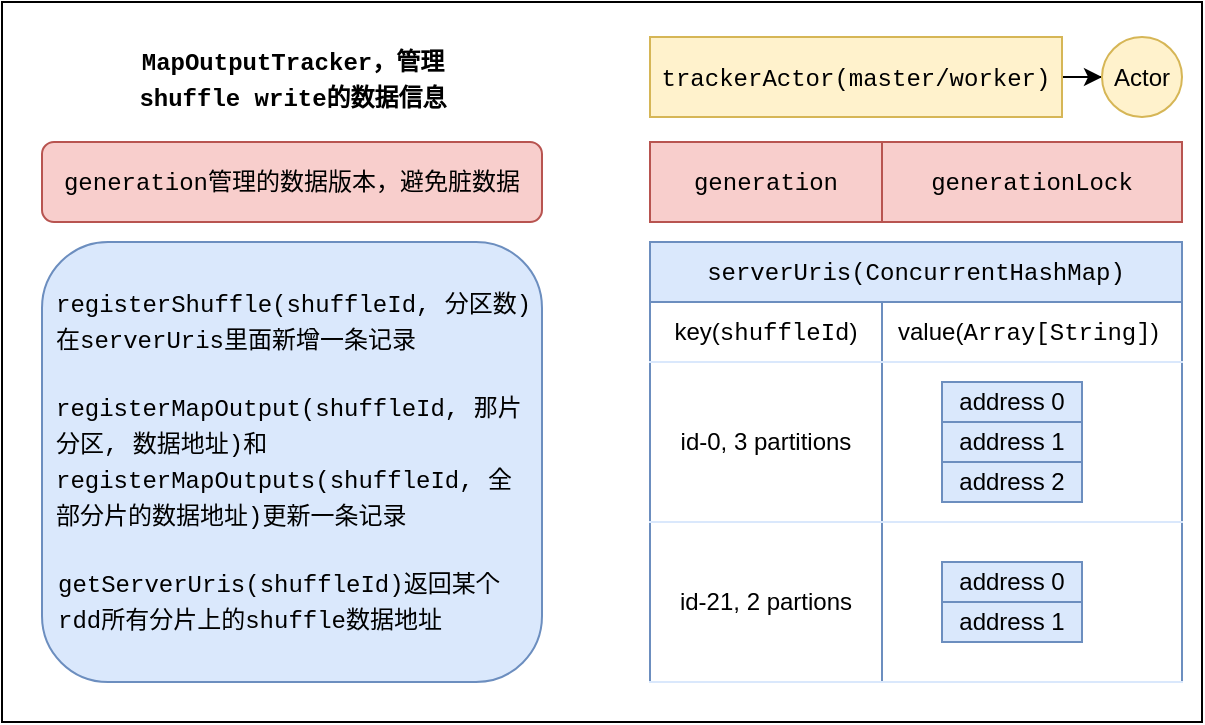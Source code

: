<mxfile version="14.5.1" type="device"><diagram id="UmdvxK8GTpdWdrPhkUXe" name="第 1 页"><mxGraphModel dx="1106" dy="761" grid="1" gridSize="10" guides="1" tooltips="1" connect="1" arrows="1" fold="1" page="0" pageScale="1" pageWidth="827" pageHeight="1169" math="0" shadow="0"><root><mxCell id="0"/><mxCell id="1" parent="0"/><mxCell id="0lRDy9MaqqWMHyYmMJVF-1" value="" style="rounded=0;whiteSpace=wrap;html=1;" parent="1" vertex="1"><mxGeometry y="200" width="600" height="360" as="geometry"/></mxCell><mxCell id="0lRDy9MaqqWMHyYmMJVF-4" value="&lt;div style=&quot;font-family: &amp;#34;menlo&amp;#34; , &amp;#34;monaco&amp;#34; , &amp;#34;courier new&amp;#34; , monospace ; font-weight: normal ; line-height: 18px&quot;&gt;serverUris(&lt;span style=&quot;font-family: &amp;#34;menlo&amp;#34; , &amp;#34;monaco&amp;#34; , &amp;#34;courier new&amp;#34; , monospace&quot;&gt;ConcurrentHashMap&lt;/span&gt;)&lt;/div&gt;" style="shape=table;html=1;whiteSpace=wrap;startSize=30;container=1;collapsible=0;childLayout=tableLayout;fixedRows=1;rowLines=0;fontStyle=1;align=center;fillColor=#dae8fc;strokeColor=#6c8ebf;" parent="1" vertex="1"><mxGeometry x="324" y="320" width="266" height="220" as="geometry"/></mxCell><mxCell id="0lRDy9MaqqWMHyYmMJVF-5" value="" style="shape=partialRectangle;html=1;whiteSpace=wrap;collapsible=0;dropTarget=0;pointerEvents=0;fillColor=none;top=0;left=0;bottom=1;right=0;points=[[0,0.5],[1,0.5]];portConstraint=eastwest;strokeColor=#DAE8FC;" parent="0lRDy9MaqqWMHyYmMJVF-4" vertex="1"><mxGeometry y="30" width="266" height="30" as="geometry"/></mxCell><mxCell id="0lRDy9MaqqWMHyYmMJVF-6" value="key(&lt;span style=&quot;background-color: rgb(255, 255, 255); font-family: menlo, monaco, &amp;quot;courier new&amp;quot;, monospace;&quot;&gt;shuffleId&lt;/span&gt;&lt;span&gt;)&lt;/span&gt;" style="shape=partialRectangle;html=1;whiteSpace=wrap;connectable=0;fillColor=none;top=0;left=0;bottom=0;right=0;overflow=hidden;" parent="0lRDy9MaqqWMHyYmMJVF-5" vertex="1"><mxGeometry width="116" height="30" as="geometry"/></mxCell><mxCell id="0lRDy9MaqqWMHyYmMJVF-7" value="value(&lt;span style=&quot;font-family: menlo, monaco, &amp;quot;courier new&amp;quot;, monospace;&quot;&gt;Array&lt;/span&gt;&lt;span style=&quot;background-color: rgb(255 , 255 , 255) ; font-family: &amp;quot;menlo&amp;quot; , &amp;quot;monaco&amp;quot; , &amp;quot;courier new&amp;quot; , monospace&quot;&gt;[&lt;/span&gt;&lt;span style=&quot;font-family: menlo, monaco, &amp;quot;courier new&amp;quot;, monospace;&quot;&gt;String&lt;/span&gt;&lt;span style=&quot;background-color: rgb(255 , 255 , 255) ; font-family: &amp;quot;menlo&amp;quot; , &amp;quot;monaco&amp;quot; , &amp;quot;courier new&amp;quot; , monospace&quot;&gt;]&lt;/span&gt;&lt;span&gt;)&lt;/span&gt;" style="shape=partialRectangle;html=1;whiteSpace=wrap;connectable=0;fillColor=none;top=0;left=0;bottom=0;right=0;align=left;spacingLeft=6;overflow=hidden;" parent="0lRDy9MaqqWMHyYmMJVF-5" vertex="1"><mxGeometry x="116" width="150" height="30" as="geometry"/></mxCell><mxCell id="0lRDy9MaqqWMHyYmMJVF-30" value="" style="shape=partialRectangle;html=1;whiteSpace=wrap;collapsible=0;dropTarget=0;pointerEvents=0;fillColor=none;top=0;left=0;bottom=1;right=0;points=[[0,0.5],[1,0.5]];portConstraint=eastwest;strokeColor=#DAE8FC;" parent="0lRDy9MaqqWMHyYmMJVF-4" vertex="1"><mxGeometry y="60" width="266" height="80" as="geometry"/></mxCell><mxCell id="0lRDy9MaqqWMHyYmMJVF-31" value="id-0, 3 partitions" style="shape=partialRectangle;html=1;whiteSpace=wrap;connectable=0;fillColor=none;top=0;left=0;bottom=0;right=0;overflow=hidden;strokeColor=#DAE8FC;" parent="0lRDy9MaqqWMHyYmMJVF-30" vertex="1"><mxGeometry width="116" height="80" as="geometry"/></mxCell><mxCell id="0lRDy9MaqqWMHyYmMJVF-32" value="" style="shape=partialRectangle;html=1;whiteSpace=wrap;connectable=0;fillColor=none;top=0;left=0;bottom=0;right=0;align=left;spacingLeft=6;overflow=hidden;strokeColor=#DAE8FC;" parent="0lRDy9MaqqWMHyYmMJVF-30" vertex="1"><mxGeometry x="116" width="150" height="80" as="geometry"/></mxCell><mxCell id="0lRDy9MaqqWMHyYmMJVF-33" value="" style="shape=partialRectangle;html=1;whiteSpace=wrap;collapsible=0;dropTarget=0;pointerEvents=0;fillColor=none;top=0;left=0;bottom=1;right=0;points=[[0,0.5],[1,0.5]];portConstraint=eastwest;strokeColor=#DAE8FC;" parent="0lRDy9MaqqWMHyYmMJVF-4" vertex="1"><mxGeometry y="140" width="266" height="80" as="geometry"/></mxCell><mxCell id="0lRDy9MaqqWMHyYmMJVF-34" value="id-21, 2 partions" style="shape=partialRectangle;html=1;whiteSpace=wrap;connectable=0;fillColor=none;top=0;left=0;bottom=0;right=0;overflow=hidden;" parent="0lRDy9MaqqWMHyYmMJVF-33" vertex="1"><mxGeometry width="116" height="80" as="geometry"/></mxCell><mxCell id="0lRDy9MaqqWMHyYmMJVF-35" value="" style="shape=partialRectangle;html=1;whiteSpace=wrap;connectable=0;fillColor=none;top=0;left=0;bottom=0;right=0;align=left;spacingLeft=6;overflow=hidden;" parent="0lRDy9MaqqWMHyYmMJVF-33" vertex="1"><mxGeometry x="116" width="150" height="80" as="geometry"/></mxCell><mxCell id="0lRDy9MaqqWMHyYmMJVF-64" value="address 0" style="rounded=0;whiteSpace=wrap;html=1;fillColor=#dae8fc;strokeColor=#6c8ebf;" parent="1" vertex="1"><mxGeometry x="470" y="390" width="70" height="20" as="geometry"/></mxCell><mxCell id="0lRDy9MaqqWMHyYmMJVF-66" value="address 1" style="rounded=0;whiteSpace=wrap;html=1;fillColor=#dae8fc;strokeColor=#6c8ebf;" parent="1" vertex="1"><mxGeometry x="470" y="410" width="70" height="20" as="geometry"/></mxCell><mxCell id="0lRDy9MaqqWMHyYmMJVF-67" value="address 0" style="rounded=0;whiteSpace=wrap;html=1;fillColor=#dae8fc;strokeColor=#6c8ebf;" parent="1" vertex="1"><mxGeometry x="470" y="480" width="70" height="20" as="geometry"/></mxCell><mxCell id="0lRDy9MaqqWMHyYmMJVF-68" value="address 2" style="rounded=0;whiteSpace=wrap;html=1;fillColor=#dae8fc;strokeColor=#6c8ebf;" parent="1" vertex="1"><mxGeometry x="470" y="430" width="70" height="20" as="geometry"/></mxCell><mxCell id="0lRDy9MaqqWMHyYmMJVF-69" value="address 1" style="rounded=0;whiteSpace=wrap;html=1;fillColor=#dae8fc;strokeColor=#6c8ebf;" parent="1" vertex="1"><mxGeometry x="470" y="500" width="70" height="20" as="geometry"/></mxCell><mxCell id="0lRDy9MaqqWMHyYmMJVF-70" value="" style="shape=table;html=1;whiteSpace=wrap;startSize=0;container=1;collapsible=0;childLayout=tableLayout;fillColor=#f8cecc;strokeColor=#b85450;" parent="1" vertex="1"><mxGeometry x="324" y="270" width="266" height="40" as="geometry"/></mxCell><mxCell id="0lRDy9MaqqWMHyYmMJVF-71" value="" style="shape=partialRectangle;html=1;whiteSpace=wrap;collapsible=0;dropTarget=0;pointerEvents=0;fillColor=none;top=0;left=0;bottom=0;right=0;points=[[0,0.5],[1,0.5]];portConstraint=eastwest;" parent="0lRDy9MaqqWMHyYmMJVF-70" vertex="1"><mxGeometry width="266" height="40" as="geometry"/></mxCell><mxCell id="0lRDy9MaqqWMHyYmMJVF-72" value="&lt;div style=&quot;font-family: &amp;#34;menlo&amp;#34; , &amp;#34;monaco&amp;#34; , &amp;#34;courier new&amp;#34; , monospace ; line-height: 18px&quot;&gt;generation&lt;/div&gt;" style="shape=partialRectangle;html=1;whiteSpace=wrap;connectable=0;fillColor=none;top=0;left=0;bottom=0;right=0;overflow=hidden;" parent="0lRDy9MaqqWMHyYmMJVF-71" vertex="1"><mxGeometry width="116" height="40" as="geometry"/></mxCell><mxCell id="0lRDy9MaqqWMHyYmMJVF-73" value="&lt;div style=&quot;font-family: &amp;#34;menlo&amp;#34; , &amp;#34;monaco&amp;#34; , &amp;#34;courier new&amp;#34; , monospace ; line-height: 18px&quot;&gt;generationLock&lt;/div&gt;" style="shape=partialRectangle;html=1;whiteSpace=wrap;connectable=0;fillColor=none;top=0;left=0;bottom=0;right=0;overflow=hidden;" parent="0lRDy9MaqqWMHyYmMJVF-71" vertex="1"><mxGeometry x="116" width="150" height="40" as="geometry"/></mxCell><mxCell id="Im0Ug80mUv1NuEdAgBRp-1" value="" style="edgeStyle=orthogonalEdgeStyle;rounded=0;orthogonalLoop=1;jettySize=auto;html=1;" parent="1" source="0lRDy9MaqqWMHyYmMJVF-83" target="0lRDy9MaqqWMHyYmMJVF-85" edge="1"><mxGeometry relative="1" as="geometry"/></mxCell><mxCell id="0lRDy9MaqqWMHyYmMJVF-83" value="&lt;div style=&quot;font-family: &amp;#34;menlo&amp;#34; , &amp;#34;monaco&amp;#34; , &amp;#34;courier new&amp;#34; , monospace ; line-height: 18px&quot;&gt;trackerActor(master/worker)&lt;/div&gt;" style="rounded=0;whiteSpace=wrap;html=1;fillColor=#fff2cc;strokeColor=#d6b656;" parent="1" vertex="1"><mxGeometry x="324" y="217.5" width="206" height="40" as="geometry"/></mxCell><mxCell id="0lRDy9MaqqWMHyYmMJVF-85" value="Actor" style="ellipse;whiteSpace=wrap;html=1;fillColor=#fff2cc;strokeColor=#d6b656;" parent="1" vertex="1"><mxGeometry x="550" y="217.5" width="40" height="40" as="geometry"/></mxCell><mxCell id="0lRDy9MaqqWMHyYmMJVF-86" value="&lt;div style=&quot;font-family: &amp;#34;menlo&amp;#34; , &amp;#34;monaco&amp;#34; , &amp;#34;courier new&amp;#34; , monospace ; line-height: 18px&quot;&gt;&lt;div style=&quot;font-family: &amp;#34;menlo&amp;#34; , &amp;#34;monaco&amp;#34; , &amp;#34;courier new&amp;#34; , monospace ; line-height: 18px&quot;&gt;&lt;br&gt;&lt;/div&gt;&lt;/div&gt;" style="rounded=1;whiteSpace=wrap;html=1;fillColor=#dae8fc;strokeColor=#6c8ebf;" parent="1" vertex="1"><mxGeometry x="20" y="320" width="250" height="220" as="geometry"/></mxCell><mxCell id="0lRDy9MaqqWMHyYmMJVF-88" value="&lt;div style=&quot;font-family: &amp;#34;menlo&amp;#34; , &amp;#34;monaco&amp;#34; , &amp;#34;courier new&amp;#34; , monospace ; line-height: 18px&quot;&gt;&lt;div style=&quot;font-family: &amp;#34;menlo&amp;#34; , &amp;#34;monaco&amp;#34; , &amp;#34;courier new&amp;#34; , monospace ; line-height: 18px&quot;&gt;&lt;span&gt;generation管理的数据版本，避免脏数据&lt;/span&gt;&lt;/div&gt;&lt;/div&gt;" style="rounded=1;whiteSpace=wrap;html=1;strokeColor=#b85450;fillColor=#f8cecc;" parent="1" vertex="1"><mxGeometry x="20" y="270" width="250" height="40" as="geometry"/></mxCell><mxCell id="0lRDy9MaqqWMHyYmMJVF-90" value="&lt;div style=&quot;font-family: &amp;#34;menlo&amp;#34; , &amp;#34;monaco&amp;#34; , &amp;#34;courier new&amp;#34; , monospace ; line-height: 18px&quot;&gt;&lt;span&gt;MapOutputTracker，管理shuffle write的数据信息&lt;/span&gt;&lt;/div&gt;" style="text;html=1;strokeColor=none;fillColor=none;align=center;verticalAlign=middle;whiteSpace=wrap;rounded=0;fontStyle=1" parent="1" vertex="1"><mxGeometry x="57.5" y="217.5" width="175" height="42.5" as="geometry"/></mxCell><mxCell id="0lRDy9MaqqWMHyYmMJVF-91" value="&lt;div style=&quot;font-family: &amp;#34;menlo&amp;#34; , &amp;#34;monaco&amp;#34; , &amp;#34;courier new&amp;#34; , monospace ; line-height: 18px&quot;&gt;registerShuffle(shuffleId, 分区数)在serverUris里面新增一条记录&lt;/div&gt;" style="text;html=1;strokeColor=none;fillColor=none;align=left;verticalAlign=middle;whiteSpace=wrap;rounded=0;fontColor=#000000;" parent="1" vertex="1"><mxGeometry x="25" y="340" width="240" height="40" as="geometry"/></mxCell><mxCell id="0lRDy9MaqqWMHyYmMJVF-92" value="&lt;div style=&quot;font-family: &amp;#34;menlo&amp;#34; , &amp;#34;monaco&amp;#34; , &amp;#34;courier new&amp;#34; , monospace ; line-height: 18px&quot;&gt;&lt;span style=&quot;font-family: &amp;#34;menlo&amp;#34; , &amp;#34;monaco&amp;#34; , &amp;#34;courier new&amp;#34; , monospace&quot;&gt;registerMapOutput&lt;/span&gt;(shuffleId, 那片分区, 数据地址)和&lt;/div&gt;&lt;div style=&quot;font-family: &amp;#34;menlo&amp;#34; , &amp;#34;monaco&amp;#34; , &amp;#34;courier new&amp;#34; , monospace ; line-height: 18px&quot;&gt;&lt;span style=&quot;font-family: &amp;#34;menlo&amp;#34; , &amp;#34;monaco&amp;#34; , &amp;#34;courier new&amp;#34; , monospace&quot;&gt;registerMapOutputs(shuffleId, 全部分片的数据地址)更新一条记录&lt;/span&gt;&lt;/div&gt;" style="text;html=1;strokeColor=none;fillColor=none;align=left;verticalAlign=middle;whiteSpace=wrap;rounded=0;" parent="1" vertex="1"><mxGeometry x="25" y="380" width="235" height="100" as="geometry"/></mxCell><mxCell id="0lRDy9MaqqWMHyYmMJVF-93" value="&lt;div style=&quot;font-family: &amp;#34;menlo&amp;#34; , &amp;#34;monaco&amp;#34; , &amp;#34;courier new&amp;#34; , monospace ; line-height: 18px&quot;&gt;&lt;span style=&quot;font-family: &amp;#34;menlo&amp;#34; , &amp;#34;monaco&amp;#34; , &amp;#34;courier new&amp;#34; , monospace&quot;&gt;getServerUris&lt;/span&gt;(shuffleId)返回某个rdd所有分片上的shuffle数据地址&lt;/div&gt;" style="text;html=1;strokeColor=none;fillColor=none;align=left;verticalAlign=middle;whiteSpace=wrap;rounded=0;" parent="1" vertex="1"><mxGeometry x="26" y="480" width="240" height="40" as="geometry"/></mxCell></root></mxGraphModel></diagram></mxfile>